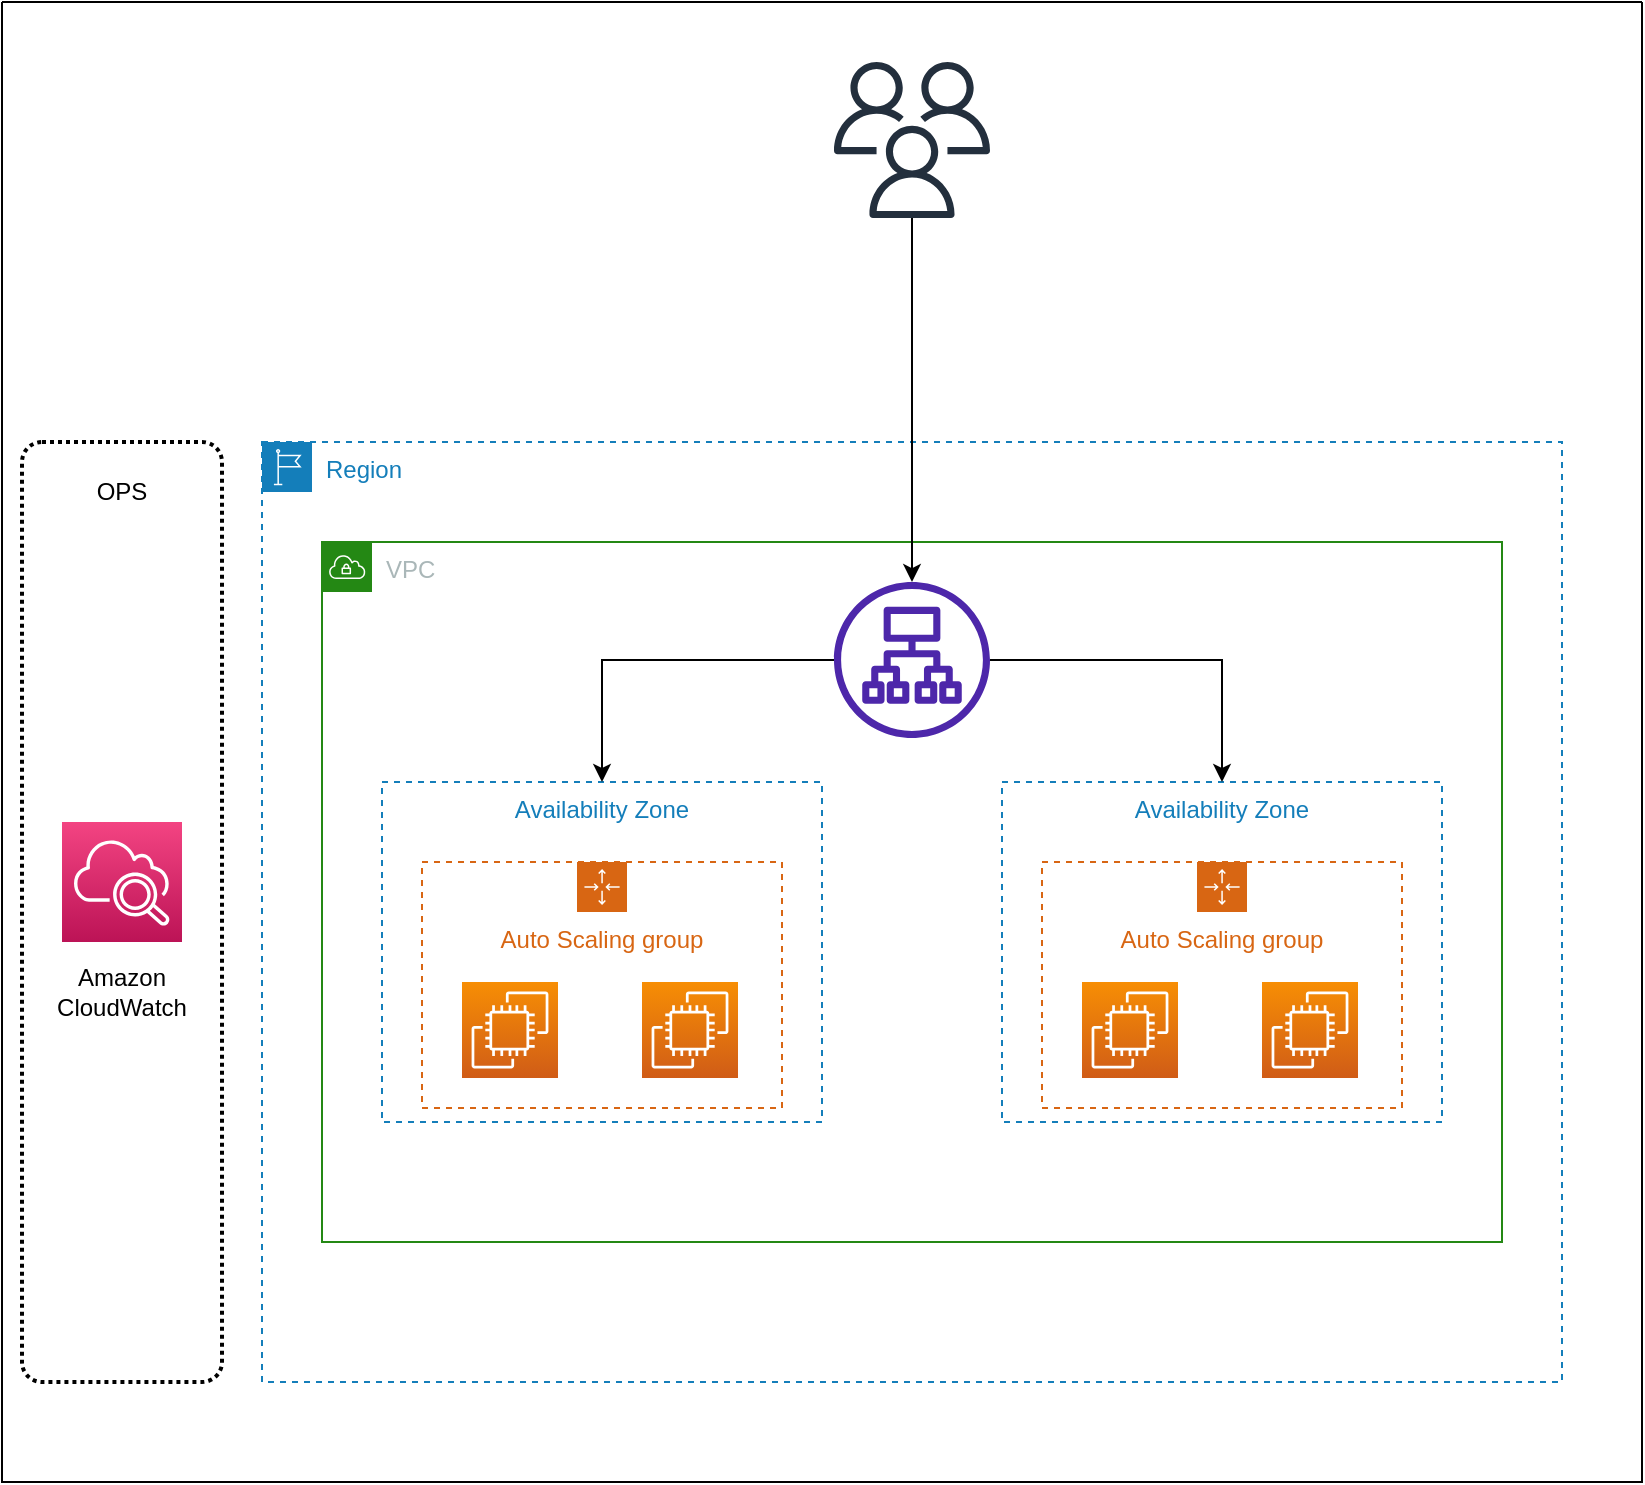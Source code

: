 <mxfile version="17.1.2" type="github">
  <diagram id="dOz6Z9lJ9oCAIP8GvEkG" name="Page-1">
    <mxGraphModel dx="2066" dy="1079" grid="1" gridSize="10" guides="1" tooltips="1" connect="1" arrows="1" fold="1" page="1" pageScale="1" pageWidth="827" pageHeight="1169" math="0" shadow="0">
      <root>
        <mxCell id="0" />
        <mxCell id="1" parent="0" />
        <mxCell id="L7DC1weGrc2uVhu9UuXh-1" value="Region" style="points=[[0,0],[0.25,0],[0.5,0],[0.75,0],[1,0],[1,0.25],[1,0.5],[1,0.75],[1,1],[0.75,1],[0.5,1],[0.25,1],[0,1],[0,0.75],[0,0.5],[0,0.25]];outlineConnect=0;gradientColor=none;html=1;whiteSpace=wrap;fontSize=12;fontStyle=0;container=1;pointerEvents=0;collapsible=0;recursiveResize=0;shape=mxgraph.aws4.group;grIcon=mxgraph.aws4.group_region;strokeColor=#147EBA;fillColor=none;verticalAlign=top;align=left;spacingLeft=30;fontColor=#147EBA;dashed=1;" vertex="1" parent="1">
          <mxGeometry x="140" y="330" width="650" height="470" as="geometry" />
        </mxCell>
        <mxCell id="L7DC1weGrc2uVhu9UuXh-3" value="VPC" style="points=[[0,0],[0.25,0],[0.5,0],[0.75,0],[1,0],[1,0.25],[1,0.5],[1,0.75],[1,1],[0.75,1],[0.5,1],[0.25,1],[0,1],[0,0.75],[0,0.5],[0,0.25]];outlineConnect=0;gradientColor=none;html=1;whiteSpace=wrap;fontSize=12;fontStyle=0;container=1;pointerEvents=0;collapsible=0;recursiveResize=0;shape=mxgraph.aws4.group;grIcon=mxgraph.aws4.group_vpc;strokeColor=#248814;fillColor=none;verticalAlign=top;align=left;spacingLeft=30;fontColor=#AAB7B8;dashed=0;" vertex="1" parent="L7DC1weGrc2uVhu9UuXh-1">
          <mxGeometry x="30" y="50" width="590" height="350" as="geometry" />
        </mxCell>
        <mxCell id="L7DC1weGrc2uVhu9UuXh-11" value="" style="group" vertex="1" connectable="0" parent="L7DC1weGrc2uVhu9UuXh-3">
          <mxGeometry x="30" y="120" width="220" height="170" as="geometry" />
        </mxCell>
        <mxCell id="L7DC1weGrc2uVhu9UuXh-4" value="Availability Zone" style="fillColor=none;strokeColor=#147EBA;dashed=1;verticalAlign=top;fontStyle=0;fontColor=#147EBA;" vertex="1" parent="L7DC1weGrc2uVhu9UuXh-11">
          <mxGeometry width="220" height="170" as="geometry" />
        </mxCell>
        <mxCell id="L7DC1weGrc2uVhu9UuXh-7" value="Auto Scaling group" style="points=[[0,0],[0.25,0],[0.5,0],[0.75,0],[1,0],[1,0.25],[1,0.5],[1,0.75],[1,1],[0.75,1],[0.5,1],[0.25,1],[0,1],[0,0.75],[0,0.5],[0,0.25]];outlineConnect=0;gradientColor=none;html=1;whiteSpace=wrap;fontSize=12;fontStyle=0;container=1;pointerEvents=0;collapsible=0;recursiveResize=0;shape=mxgraph.aws4.groupCenter;grIcon=mxgraph.aws4.group_auto_scaling_group;grStroke=1;strokeColor=#D86613;fillColor=none;verticalAlign=top;align=center;fontColor=#D86613;dashed=1;spacingTop=25;" vertex="1" parent="L7DC1weGrc2uVhu9UuXh-11">
          <mxGeometry x="20" y="40" width="180" height="123" as="geometry" />
        </mxCell>
        <mxCell id="L7DC1weGrc2uVhu9UuXh-8" value="" style="sketch=0;points=[[0,0,0],[0.25,0,0],[0.5,0,0],[0.75,0,0],[1,0,0],[0,1,0],[0.25,1,0],[0.5,1,0],[0.75,1,0],[1,1,0],[0,0.25,0],[0,0.5,0],[0,0.75,0],[1,0.25,0],[1,0.5,0],[1,0.75,0]];outlineConnect=0;fontColor=#232F3E;gradientColor=#F78E04;gradientDirection=north;fillColor=#D05C17;strokeColor=#ffffff;dashed=0;verticalLabelPosition=bottom;verticalAlign=top;align=center;html=1;fontSize=12;fontStyle=0;aspect=fixed;shape=mxgraph.aws4.resourceIcon;resIcon=mxgraph.aws4.ec2;" vertex="1" parent="L7DC1weGrc2uVhu9UuXh-11">
          <mxGeometry x="40" y="100" width="48" height="48" as="geometry" />
        </mxCell>
        <mxCell id="L7DC1weGrc2uVhu9UuXh-10" value="" style="sketch=0;points=[[0,0,0],[0.25,0,0],[0.5,0,0],[0.75,0,0],[1,0,0],[0,1,0],[0.25,1,0],[0.5,1,0],[0.75,1,0],[1,1,0],[0,0.25,0],[0,0.5,0],[0,0.75,0],[1,0.25,0],[1,0.5,0],[1,0.75,0]];outlineConnect=0;fontColor=#232F3E;gradientColor=#F78E04;gradientDirection=north;fillColor=#D05C17;strokeColor=#ffffff;dashed=0;verticalLabelPosition=bottom;verticalAlign=top;align=center;html=1;fontSize=12;fontStyle=0;aspect=fixed;shape=mxgraph.aws4.resourceIcon;resIcon=mxgraph.aws4.ec2;" vertex="1" parent="L7DC1weGrc2uVhu9UuXh-11">
          <mxGeometry x="130" y="100" width="48" height="48" as="geometry" />
        </mxCell>
        <mxCell id="L7DC1weGrc2uVhu9UuXh-12" value="" style="group" vertex="1" connectable="0" parent="L7DC1weGrc2uVhu9UuXh-3">
          <mxGeometry x="340" y="120" width="220" height="170" as="geometry" />
        </mxCell>
        <mxCell id="L7DC1weGrc2uVhu9UuXh-13" value="Availability Zone" style="fillColor=none;strokeColor=#147EBA;dashed=1;verticalAlign=top;fontStyle=0;fontColor=#147EBA;" vertex="1" parent="L7DC1weGrc2uVhu9UuXh-12">
          <mxGeometry width="220" height="170" as="geometry" />
        </mxCell>
        <mxCell id="L7DC1weGrc2uVhu9UuXh-14" value="Auto Scaling group" style="points=[[0,0],[0.25,0],[0.5,0],[0.75,0],[1,0],[1,0.25],[1,0.5],[1,0.75],[1,1],[0.75,1],[0.5,1],[0.25,1],[0,1],[0,0.75],[0,0.5],[0,0.25]];outlineConnect=0;gradientColor=none;html=1;whiteSpace=wrap;fontSize=12;fontStyle=0;container=1;pointerEvents=0;collapsible=0;recursiveResize=0;shape=mxgraph.aws4.groupCenter;grIcon=mxgraph.aws4.group_auto_scaling_group;grStroke=1;strokeColor=#D86613;fillColor=none;verticalAlign=top;align=center;fontColor=#D86613;dashed=1;spacingTop=25;" vertex="1" parent="L7DC1weGrc2uVhu9UuXh-12">
          <mxGeometry x="20" y="40" width="180" height="123" as="geometry" />
        </mxCell>
        <mxCell id="L7DC1weGrc2uVhu9UuXh-15" value="" style="sketch=0;points=[[0,0,0],[0.25,0,0],[0.5,0,0],[0.75,0,0],[1,0,0],[0,1,0],[0.25,1,0],[0.5,1,0],[0.75,1,0],[1,1,0],[0,0.25,0],[0,0.5,0],[0,0.75,0],[1,0.25,0],[1,0.5,0],[1,0.75,0]];outlineConnect=0;fontColor=#232F3E;gradientColor=#F78E04;gradientDirection=north;fillColor=#D05C17;strokeColor=#ffffff;dashed=0;verticalLabelPosition=bottom;verticalAlign=top;align=center;html=1;fontSize=12;fontStyle=0;aspect=fixed;shape=mxgraph.aws4.resourceIcon;resIcon=mxgraph.aws4.ec2;" vertex="1" parent="L7DC1weGrc2uVhu9UuXh-12">
          <mxGeometry x="40" y="100" width="48" height="48" as="geometry" />
        </mxCell>
        <mxCell id="L7DC1weGrc2uVhu9UuXh-16" value="" style="sketch=0;points=[[0,0,0],[0.25,0,0],[0.5,0,0],[0.75,0,0],[1,0,0],[0,1,0],[0.25,1,0],[0.5,1,0],[0.75,1,0],[1,1,0],[0,0.25,0],[0,0.5,0],[0,0.75,0],[1,0.25,0],[1,0.5,0],[1,0.75,0]];outlineConnect=0;fontColor=#232F3E;gradientColor=#F78E04;gradientDirection=north;fillColor=#D05C17;strokeColor=#ffffff;dashed=0;verticalLabelPosition=bottom;verticalAlign=top;align=center;html=1;fontSize=12;fontStyle=0;aspect=fixed;shape=mxgraph.aws4.resourceIcon;resIcon=mxgraph.aws4.ec2;" vertex="1" parent="L7DC1weGrc2uVhu9UuXh-12">
          <mxGeometry x="130" y="100" width="48" height="48" as="geometry" />
        </mxCell>
        <mxCell id="L7DC1weGrc2uVhu9UuXh-19" style="edgeStyle=orthogonalEdgeStyle;rounded=0;orthogonalLoop=1;jettySize=auto;html=1;" edge="1" parent="L7DC1weGrc2uVhu9UuXh-3" source="L7DC1weGrc2uVhu9UuXh-18" target="L7DC1weGrc2uVhu9UuXh-13">
          <mxGeometry relative="1" as="geometry" />
        </mxCell>
        <mxCell id="L7DC1weGrc2uVhu9UuXh-20" style="edgeStyle=orthogonalEdgeStyle;rounded=0;orthogonalLoop=1;jettySize=auto;html=1;" edge="1" parent="L7DC1weGrc2uVhu9UuXh-3" source="L7DC1weGrc2uVhu9UuXh-18" target="L7DC1weGrc2uVhu9UuXh-4">
          <mxGeometry relative="1" as="geometry" />
        </mxCell>
        <mxCell id="L7DC1weGrc2uVhu9UuXh-18" value="" style="sketch=0;outlineConnect=0;fontColor=#232F3E;gradientColor=none;fillColor=#4D27AA;strokeColor=none;dashed=0;verticalLabelPosition=bottom;verticalAlign=top;align=center;html=1;fontSize=12;fontStyle=0;aspect=fixed;pointerEvents=1;shape=mxgraph.aws4.application_load_balancer;" vertex="1" parent="L7DC1weGrc2uVhu9UuXh-3">
          <mxGeometry x="256" y="20" width="78" height="78" as="geometry" />
        </mxCell>
        <mxCell id="L7DC1weGrc2uVhu9UuXh-2" value="" style="rounded=1;arcSize=10;dashed=1;fillColor=none;gradientColor=none;dashPattern=1 1;strokeWidth=2;" vertex="1" parent="1">
          <mxGeometry x="20" y="330" width="100" height="470" as="geometry" />
        </mxCell>
        <mxCell id="L7DC1weGrc2uVhu9UuXh-21" value="" style="sketch=0;points=[[0,0,0],[0.25,0,0],[0.5,0,0],[0.75,0,0],[1,0,0],[0,1,0],[0.25,1,0],[0.5,1,0],[0.75,1,0],[1,1,0],[0,0.25,0],[0,0.5,0],[0,0.75,0],[1,0.25,0],[1,0.5,0],[1,0.75,0]];points=[[0,0,0],[0.25,0,0],[0.5,0,0],[0.75,0,0],[1,0,0],[0,1,0],[0.25,1,0],[0.5,1,0],[0.75,1,0],[1,1,0],[0,0.25,0],[0,0.5,0],[0,0.75,0],[1,0.25,0],[1,0.5,0],[1,0.75,0]];outlineConnect=0;fontColor=#232F3E;gradientColor=#F34482;gradientDirection=north;fillColor=#BC1356;strokeColor=#ffffff;dashed=0;verticalLabelPosition=bottom;verticalAlign=top;align=center;html=1;fontSize=12;fontStyle=0;aspect=fixed;shape=mxgraph.aws4.resourceIcon;resIcon=mxgraph.aws4.cloudwatch_2;" vertex="1" parent="1">
          <mxGeometry x="40" y="520" width="60" height="60" as="geometry" />
        </mxCell>
        <mxCell id="L7DC1weGrc2uVhu9UuXh-23" style="edgeStyle=orthogonalEdgeStyle;rounded=0;orthogonalLoop=1;jettySize=auto;html=1;" edge="1" parent="1" source="L7DC1weGrc2uVhu9UuXh-22" target="L7DC1weGrc2uVhu9UuXh-18">
          <mxGeometry relative="1" as="geometry" />
        </mxCell>
        <mxCell id="L7DC1weGrc2uVhu9UuXh-22" value="" style="sketch=0;outlineConnect=0;fontColor=#232F3E;gradientColor=none;fillColor=#232F3D;strokeColor=none;dashed=0;verticalLabelPosition=bottom;verticalAlign=top;align=center;html=1;fontSize=12;fontStyle=0;aspect=fixed;pointerEvents=1;shape=mxgraph.aws4.users;" vertex="1" parent="1">
          <mxGeometry x="426" y="140" width="78" height="78" as="geometry" />
        </mxCell>
        <mxCell id="L7DC1weGrc2uVhu9UuXh-24" value="OPS" style="text;html=1;strokeColor=none;fillColor=none;align=center;verticalAlign=middle;whiteSpace=wrap;rounded=0;" vertex="1" parent="1">
          <mxGeometry x="40" y="340" width="60" height="30" as="geometry" />
        </mxCell>
        <mxCell id="L7DC1weGrc2uVhu9UuXh-25" value="Amazon CloudWatch" style="text;html=1;strokeColor=none;fillColor=none;align=center;verticalAlign=middle;whiteSpace=wrap;rounded=0;" vertex="1" parent="1">
          <mxGeometry x="40" y="590" width="60" height="30" as="geometry" />
        </mxCell>
        <mxCell id="L7DC1weGrc2uVhu9UuXh-26" value="" style="swimlane;startSize=0;" vertex="1" parent="1">
          <mxGeometry x="10" y="110" width="820" height="740" as="geometry" />
        </mxCell>
      </root>
    </mxGraphModel>
  </diagram>
</mxfile>
